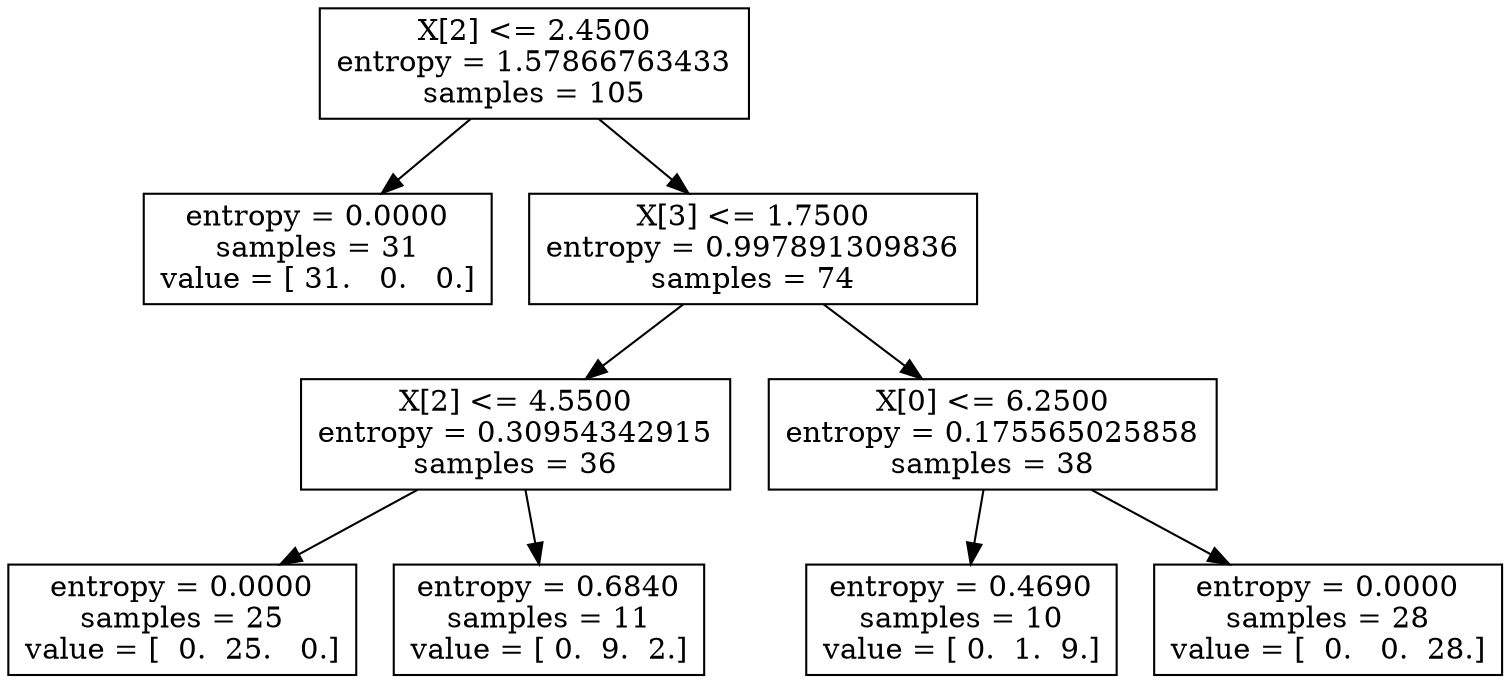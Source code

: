 digraph Tree {
0 [label="X[2] <= 2.4500\nentropy = 1.57866763433\nsamples = 105", shape="box"] ;
1 [label="entropy = 0.0000\nsamples = 31\nvalue = [ 31.   0.   0.]", shape="box"] ;
0 -> 1 ;
2 [label="X[3] <= 1.7500\nentropy = 0.997891309836\nsamples = 74", shape="box"] ;
0 -> 2 ;
3 [label="X[2] <= 4.5500\nentropy = 0.30954342915\nsamples = 36", shape="box"] ;
2 -> 3 ;
4 [label="entropy = 0.0000\nsamples = 25\nvalue = [  0.  25.   0.]", shape="box"] ;
3 -> 4 ;
5 [label="entropy = 0.6840\nsamples = 11\nvalue = [ 0.  9.  2.]", shape="box"] ;
3 -> 5 ;
6 [label="X[0] <= 6.2500\nentropy = 0.175565025858\nsamples = 38", shape="box"] ;
2 -> 6 ;
7 [label="entropy = 0.4690\nsamples = 10\nvalue = [ 0.  1.  9.]", shape="box"] ;
6 -> 7 ;
8 [label="entropy = 0.0000\nsamples = 28\nvalue = [  0.   0.  28.]", shape="box"] ;
6 -> 8 ;
}